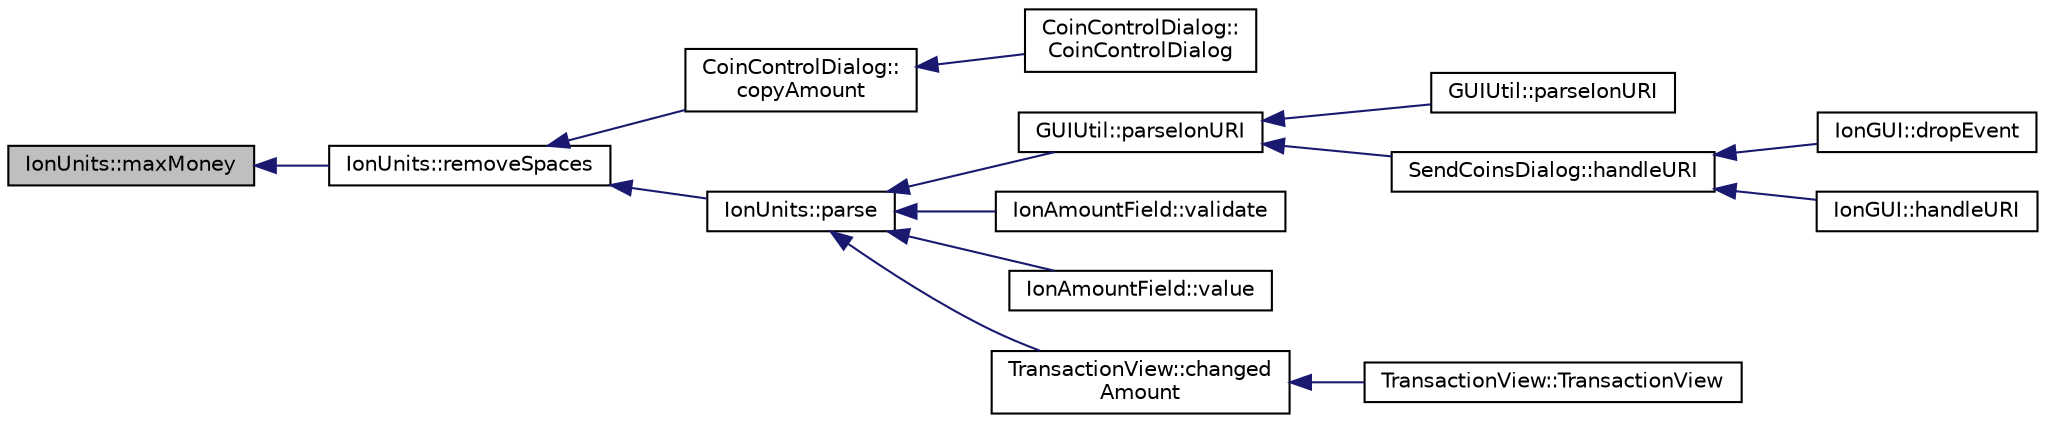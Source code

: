 digraph "IonUnits::maxMoney"
{
  edge [fontname="Helvetica",fontsize="10",labelfontname="Helvetica",labelfontsize="10"];
  node [fontname="Helvetica",fontsize="10",shape=record];
  rankdir="LR";
  Node293 [label="IonUnits::maxMoney",height=0.2,width=0.4,color="black", fillcolor="grey75", style="filled", fontcolor="black"];
  Node293 -> Node294 [dir="back",color="midnightblue",fontsize="10",style="solid",fontname="Helvetica"];
  Node294 [label="IonUnits::removeSpaces",height=0.2,width=0.4,color="black", fillcolor="white", style="filled",URL="$d7/dab/class_ion_units.html#a3076278f67f3b32262dcbaa4944698f4"];
  Node294 -> Node295 [dir="back",color="midnightblue",fontsize="10",style="solid",fontname="Helvetica"];
  Node295 [label="CoinControlDialog::\lcopyAmount",height=0.2,width=0.4,color="black", fillcolor="white", style="filled",URL="$dd/dfb/class_coin_control_dialog.html#a0d153803be26b0e81585a7d6ab6995bc"];
  Node295 -> Node296 [dir="back",color="midnightblue",fontsize="10",style="solid",fontname="Helvetica"];
  Node296 [label="CoinControlDialog::\lCoinControlDialog",height=0.2,width=0.4,color="black", fillcolor="white", style="filled",URL="$dd/dfb/class_coin_control_dialog.html#a0945e59c25f956fdab199dbaf252eff5"];
  Node294 -> Node297 [dir="back",color="midnightblue",fontsize="10",style="solid",fontname="Helvetica"];
  Node297 [label="IonUnits::parse",height=0.2,width=0.4,color="black", fillcolor="white", style="filled",URL="$d7/dab/class_ion_units.html#a25349c520a1994f8c772db61b23208d6",tooltip="Parse string to coin amount. "];
  Node297 -> Node298 [dir="back",color="midnightblue",fontsize="10",style="solid",fontname="Helvetica"];
  Node298 [label="GUIUtil::parseIonURI",height=0.2,width=0.4,color="black", fillcolor="white", style="filled",URL="$d1/d87/namespace_g_u_i_util.html#a8a5f56b34100f25364d1a2e722a2d0e9"];
  Node298 -> Node299 [dir="back",color="midnightblue",fontsize="10",style="solid",fontname="Helvetica"];
  Node299 [label="GUIUtil::parseIonURI",height=0.2,width=0.4,color="black", fillcolor="white", style="filled",URL="$d1/d87/namespace_g_u_i_util.html#aebfd571617456540e737d75f194d0a4f"];
  Node298 -> Node300 [dir="back",color="midnightblue",fontsize="10",style="solid",fontname="Helvetica"];
  Node300 [label="SendCoinsDialog::handleURI",height=0.2,width=0.4,color="black", fillcolor="white", style="filled",URL="$d6/de6/class_send_coins_dialog.html#a0b55c56582d3352734eb01e8a6f404c1"];
  Node300 -> Node301 [dir="back",color="midnightblue",fontsize="10",style="solid",fontname="Helvetica"];
  Node301 [label="IonGUI::dropEvent",height=0.2,width=0.4,color="black", fillcolor="white", style="filled",URL="$dc/d0b/class_ion_g_u_i.html#a42edcabd719877fa223bfc4ce1004950"];
  Node300 -> Node302 [dir="back",color="midnightblue",fontsize="10",style="solid",fontname="Helvetica"];
  Node302 [label="IonGUI::handleURI",height=0.2,width=0.4,color="black", fillcolor="white", style="filled",URL="$dc/d0b/class_ion_g_u_i.html#a96c92e010ff8af010b4053c09128a273"];
  Node297 -> Node303 [dir="back",color="midnightblue",fontsize="10",style="solid",fontname="Helvetica"];
  Node303 [label="IonAmountField::validate",height=0.2,width=0.4,color="black", fillcolor="white", style="filled",URL="$db/d1e/class_ion_amount_field.html#ab211dabc7f42462bdd803748e008f7ed",tooltip="Perform input validation, mark field as invalid if entered value is not valid. "];
  Node297 -> Node304 [dir="back",color="midnightblue",fontsize="10",style="solid",fontname="Helvetica"];
  Node304 [label="IonAmountField::value",height=0.2,width=0.4,color="black", fillcolor="white", style="filled",URL="$db/d1e/class_ion_amount_field.html#ae05bdd88929b4379405c2722cbe7b3cb"];
  Node297 -> Node305 [dir="back",color="midnightblue",fontsize="10",style="solid",fontname="Helvetica"];
  Node305 [label="TransactionView::changed\lAmount",height=0.2,width=0.4,color="black", fillcolor="white", style="filled",URL="$d2/d2c/class_transaction_view.html#a0075048c06bb54da5c5e5d2691198984"];
  Node305 -> Node306 [dir="back",color="midnightblue",fontsize="10",style="solid",fontname="Helvetica"];
  Node306 [label="TransactionView::TransactionView",height=0.2,width=0.4,color="black", fillcolor="white", style="filled",URL="$d2/d2c/class_transaction_view.html#a0c5e8b90206b4e8b8bf68dd7e319798f"];
}
